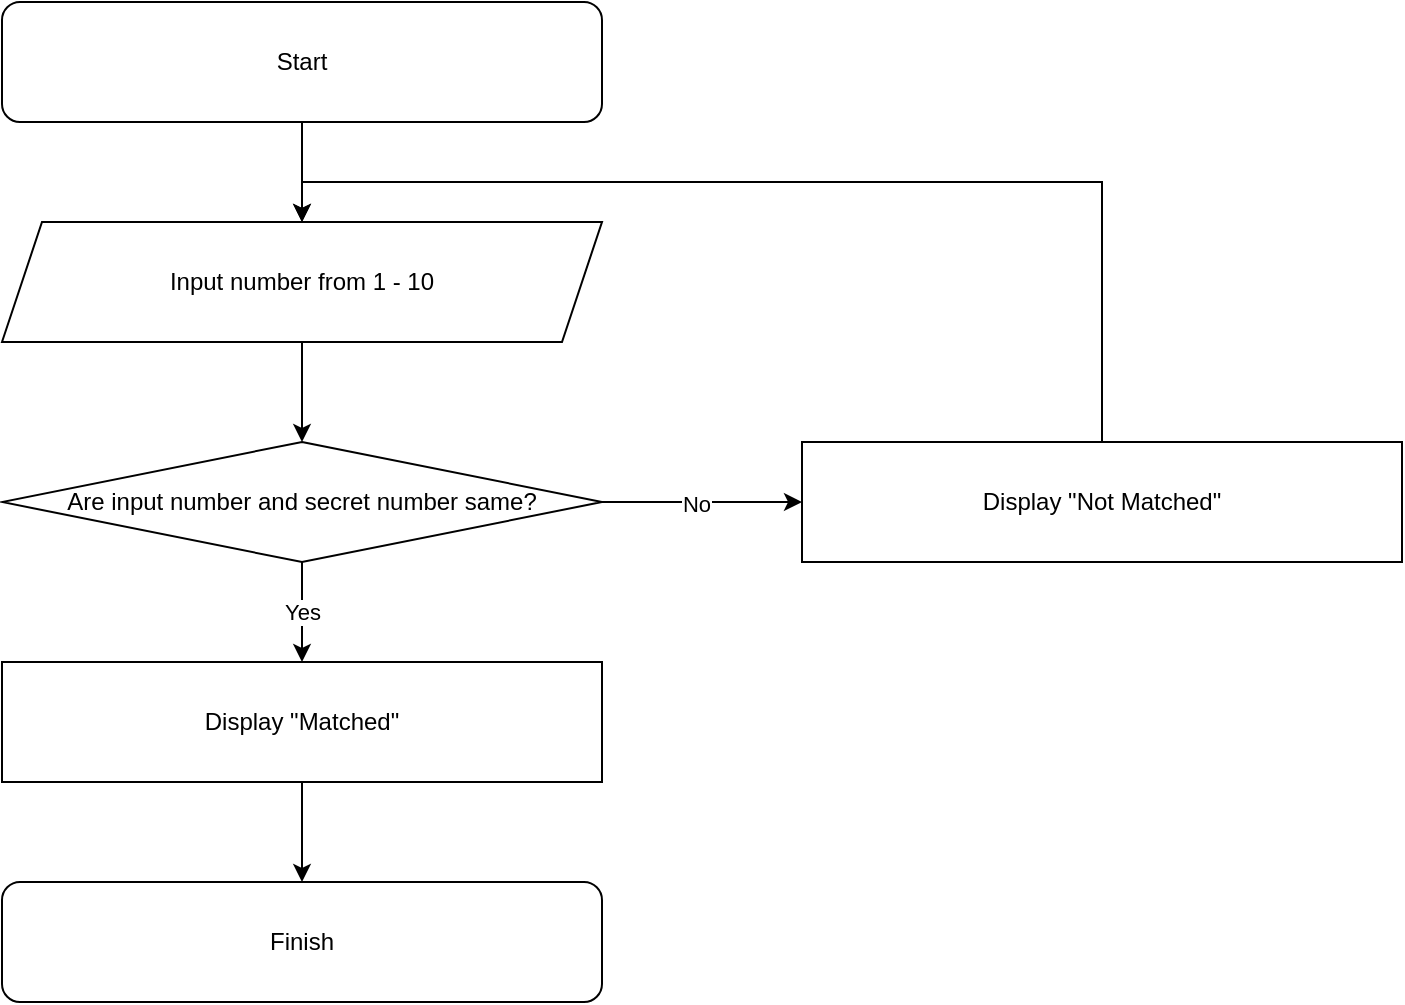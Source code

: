 <mxfile version="13.7.3" type="device"><diagram id="6a731a19-8d31-9384-78a2-239565b7b9f0" name="Page-1"><mxGraphModel dx="558" dy="1657" grid="1" gridSize="10" guides="1" tooltips="1" connect="1" arrows="1" fold="1" page="1" pageScale="1" pageWidth="1169" pageHeight="827" background="#ffffff" math="0" shadow="0"><root><mxCell id="0"/><mxCell id="1" parent="0"/><mxCell id="2EGXF0hiAK0YY3G01OWD-58" style="edgeStyle=orthogonalEdgeStyle;rounded=0;orthogonalLoop=1;jettySize=auto;html=1;" parent="1" source="2EGXF0hiAK0YY3G01OWD-55" target="2EGXF0hiAK0YY3G01OWD-56" edge="1"><mxGeometry relative="1" as="geometry"/></mxCell><mxCell id="2EGXF0hiAK0YY3G01OWD-55" value="Start" style="rounded=1;whiteSpace=wrap;html=1;" parent="1" vertex="1"><mxGeometry x="370" y="-600" width="300" height="60" as="geometry"/></mxCell><mxCell id="2EGXF0hiAK0YY3G01OWD-59" style="edgeStyle=orthogonalEdgeStyle;rounded=0;orthogonalLoop=1;jettySize=auto;html=1;entryX=0.5;entryY=0;entryDx=0;entryDy=0;" parent="1" source="2EGXF0hiAK0YY3G01OWD-56" target="2EGXF0hiAK0YY3G01OWD-57" edge="1"><mxGeometry relative="1" as="geometry"><mxPoint x="520" y="-390" as="targetPoint"/></mxGeometry></mxCell><mxCell id="2EGXF0hiAK0YY3G01OWD-56" value="Input number from 1 - 10" style="shape=parallelogram;perimeter=parallelogramPerimeter;whiteSpace=wrap;html=1;fixedSize=1;" parent="1" vertex="1"><mxGeometry x="370" y="-490" width="300" height="60" as="geometry"/></mxCell><mxCell id="2EGXF0hiAK0YY3G01OWD-62" value="Yes" style="edgeStyle=orthogonalEdgeStyle;rounded=0;orthogonalLoop=1;jettySize=auto;html=1;entryX=0.5;entryY=0;entryDx=0;entryDy=0;" parent="1" source="2EGXF0hiAK0YY3G01OWD-57" target="2EGXF0hiAK0YY3G01OWD-60" edge="1"><mxGeometry relative="1" as="geometry"/></mxCell><mxCell id="2EGXF0hiAK0YY3G01OWD-63" style="edgeStyle=orthogonalEdgeStyle;rounded=0;orthogonalLoop=1;jettySize=auto;html=1;" parent="1" source="2EGXF0hiAK0YY3G01OWD-57" target="2EGXF0hiAK0YY3G01OWD-61" edge="1"><mxGeometry relative="1" as="geometry"/></mxCell><mxCell id="2EGXF0hiAK0YY3G01OWD-65" value="No" style="edgeLabel;html=1;align=center;verticalAlign=middle;resizable=0;points=[];" parent="2EGXF0hiAK0YY3G01OWD-63" vertex="1" connectable="0"><mxGeometry x="-0.06" y="-1" relative="1" as="geometry"><mxPoint as="offset"/></mxGeometry></mxCell><mxCell id="2EGXF0hiAK0YY3G01OWD-57" value="Are input number and secret number same?" style="rhombus;whiteSpace=wrap;html=1;" parent="1" vertex="1"><mxGeometry x="370" y="-380" width="300" height="60" as="geometry"/></mxCell><mxCell id="2EGXF0hiAK0YY3G01OWD-67" style="edgeStyle=orthogonalEdgeStyle;rounded=0;orthogonalLoop=1;jettySize=auto;html=1;" parent="1" source="2EGXF0hiAK0YY3G01OWD-60" target="2EGXF0hiAK0YY3G01OWD-66" edge="1"><mxGeometry relative="1" as="geometry"/></mxCell><mxCell id="2EGXF0hiAK0YY3G01OWD-60" value="Display &quot;Matched&quot;" style="rounded=0;whiteSpace=wrap;html=1;" parent="1" vertex="1"><mxGeometry x="370" y="-270" width="300" height="60" as="geometry"/></mxCell><mxCell id="2EGXF0hiAK0YY3G01OWD-64" style="edgeStyle=orthogonalEdgeStyle;rounded=0;orthogonalLoop=1;jettySize=auto;html=1;entryX=0.5;entryY=0;entryDx=0;entryDy=0;exitX=0.5;exitY=0;exitDx=0;exitDy=0;" parent="1" source="2EGXF0hiAK0YY3G01OWD-61" target="2EGXF0hiAK0YY3G01OWD-56" edge="1"><mxGeometry relative="1" as="geometry"><mxPoint x="910" y="-510" as="targetPoint"/></mxGeometry></mxCell><mxCell id="2EGXF0hiAK0YY3G01OWD-61" value="Display &quot;Not Matched&quot;" style="rounded=0;whiteSpace=wrap;html=1;" parent="1" vertex="1"><mxGeometry x="770" y="-380" width="300" height="60" as="geometry"/></mxCell><mxCell id="2EGXF0hiAK0YY3G01OWD-66" value="Finish" style="rounded=1;whiteSpace=wrap;html=1;" parent="1" vertex="1"><mxGeometry x="370" y="-160" width="300" height="60" as="geometry"/></mxCell></root></mxGraphModel></diagram></mxfile>